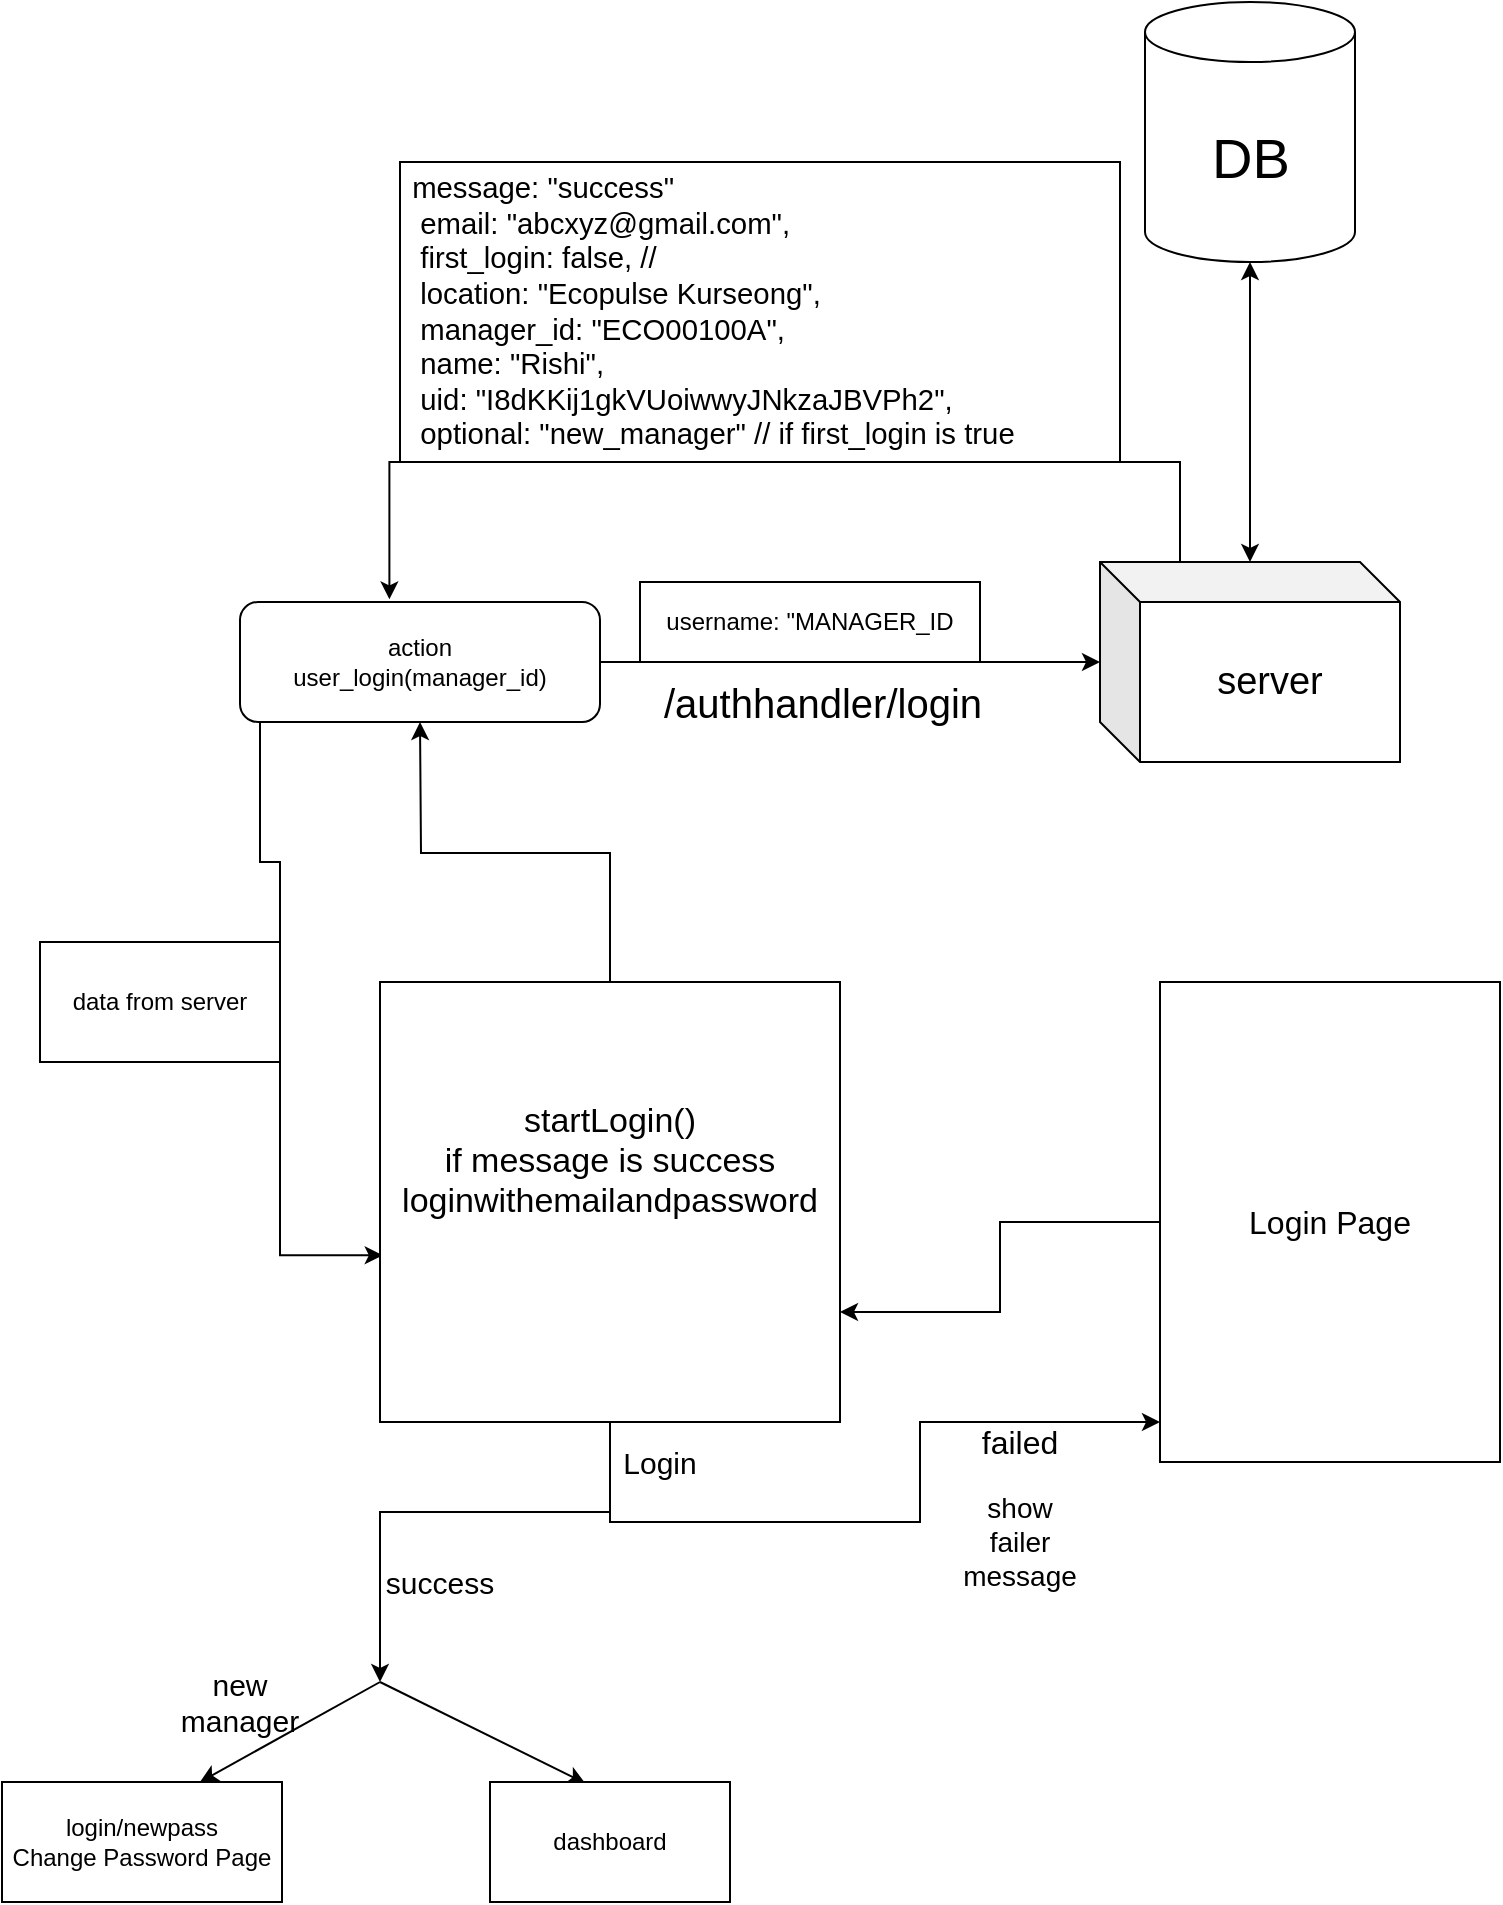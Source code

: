 <mxfile version="14.7.6" type="github">
  <diagram id="hv0O0bQGqx6V-EesGvCn" name="Page-1">
    <mxGraphModel dx="1730" dy="982" grid="1" gridSize="10" guides="1" tooltips="1" connect="1" arrows="1" fold="1" page="1" pageScale="1" pageWidth="850" pageHeight="1100" math="0" shadow="0">
      <root>
        <mxCell id="0" />
        <mxCell id="1" parent="0" />
        <mxCell id="ycUvaEFtshFAvuI_ldmJ-15" style="edgeStyle=orthogonalEdgeStyle;rounded=0;orthogonalLoop=1;jettySize=auto;html=1;entryX=0.415;entryY=-0.022;entryDx=0;entryDy=0;entryPerimeter=0;fontSize=12;" edge="1" parent="1" source="ycUvaEFtshFAvuI_ldmJ-1">
          <mxGeometry relative="1" as="geometry">
            <mxPoint x="254.7" y="338.68" as="targetPoint" />
            <Array as="points">
              <mxPoint x="650" y="270" />
              <mxPoint x="255" y="270" />
            </Array>
          </mxGeometry>
        </mxCell>
        <mxCell id="ycUvaEFtshFAvuI_ldmJ-1" value="&lt;font style=&quot;font-size: 19px&quot;&gt;server&lt;/font&gt;" style="shape=cube;whiteSpace=wrap;html=1;boundedLbl=1;backgroundOutline=1;darkOpacity=0.05;darkOpacity2=0.1;" vertex="1" parent="1">
          <mxGeometry x="610" y="320" width="150" height="100" as="geometry" />
        </mxCell>
        <mxCell id="ycUvaEFtshFAvuI_ldmJ-2" value="&lt;font style=&quot;font-size: 28px&quot;&gt;DB&lt;/font&gt;" style="shape=cylinder3;whiteSpace=wrap;html=1;boundedLbl=1;backgroundOutline=1;size=15;" vertex="1" parent="1">
          <mxGeometry x="632.5" y="40" width="105" height="130" as="geometry" />
        </mxCell>
        <mxCell id="ycUvaEFtshFAvuI_ldmJ-5" style="edgeStyle=orthogonalEdgeStyle;rounded=0;orthogonalLoop=1;jettySize=auto;html=1;entryX=1;entryY=0.75;entryDx=0;entryDy=0;" edge="1" parent="1" source="ycUvaEFtshFAvuI_ldmJ-3" target="ycUvaEFtshFAvuI_ldmJ-7">
          <mxGeometry relative="1" as="geometry">
            <mxPoint x="400" y="760.0" as="targetPoint" />
          </mxGeometry>
        </mxCell>
        <mxCell id="ycUvaEFtshFAvuI_ldmJ-3" value="Login Page" style="rounded=0;whiteSpace=wrap;html=1;fontSize=16;" vertex="1" parent="1">
          <mxGeometry x="640" y="530" width="170" height="240" as="geometry" />
        </mxCell>
        <mxCell id="ycUvaEFtshFAvuI_ldmJ-9" style="edgeStyle=orthogonalEdgeStyle;rounded=0;orthogonalLoop=1;jettySize=auto;html=1;" edge="1" parent="1" target="ycUvaEFtshFAvuI_ldmJ-1">
          <mxGeometry relative="1" as="geometry">
            <mxPoint x="360" y="370" as="sourcePoint" />
            <Array as="points">
              <mxPoint x="580" y="370" />
              <mxPoint x="580" y="370" />
            </Array>
          </mxGeometry>
        </mxCell>
        <mxCell id="ycUvaEFtshFAvuI_ldmJ-19" style="edgeStyle=orthogonalEdgeStyle;rounded=0;orthogonalLoop=1;jettySize=auto;html=1;entryX=0.006;entryY=0.621;entryDx=0;entryDy=0;entryPerimeter=0;fontSize=12;fontColor=#000000;" edge="1" parent="1" source="ycUvaEFtshFAvuI_ldmJ-4" target="ycUvaEFtshFAvuI_ldmJ-7">
          <mxGeometry relative="1" as="geometry">
            <Array as="points">
              <mxPoint x="190" y="470" />
              <mxPoint x="200" y="470" />
              <mxPoint x="200" y="667" />
            </Array>
          </mxGeometry>
        </mxCell>
        <mxCell id="ycUvaEFtshFAvuI_ldmJ-4" value="action&lt;br&gt;user_login(manager_id)" style="rounded=1;whiteSpace=wrap;html=1;" vertex="1" parent="1">
          <mxGeometry x="180" y="340" width="180" height="60" as="geometry" />
        </mxCell>
        <mxCell id="ycUvaEFtshFAvuI_ldmJ-8" style="edgeStyle=orthogonalEdgeStyle;rounded=0;orthogonalLoop=1;jettySize=auto;html=1;" edge="1" parent="1" source="ycUvaEFtshFAvuI_ldmJ-7">
          <mxGeometry relative="1" as="geometry">
            <mxPoint x="270" y="400" as="targetPoint" />
          </mxGeometry>
        </mxCell>
        <mxCell id="ycUvaEFtshFAvuI_ldmJ-21" style="edgeStyle=orthogonalEdgeStyle;rounded=0;orthogonalLoop=1;jettySize=auto;html=1;fontSize=12;fontColor=#000000;" edge="1" parent="1" source="ycUvaEFtshFAvuI_ldmJ-7">
          <mxGeometry relative="1" as="geometry">
            <mxPoint x="250" y="880" as="targetPoint" />
            <Array as="points">
              <mxPoint x="365" y="795" />
              <mxPoint x="250" y="795" />
              <mxPoint x="250" y="840" />
            </Array>
          </mxGeometry>
        </mxCell>
        <mxCell id="ycUvaEFtshFAvuI_ldmJ-22" style="edgeStyle=orthogonalEdgeStyle;rounded=0;orthogonalLoop=1;jettySize=auto;html=1;fontSize=12;fontColor=#000000;" edge="1" parent="1" source="ycUvaEFtshFAvuI_ldmJ-7">
          <mxGeometry relative="1" as="geometry">
            <mxPoint x="640" y="750" as="targetPoint" />
            <Array as="points">
              <mxPoint x="365" y="800" />
              <mxPoint x="520" y="800" />
            </Array>
          </mxGeometry>
        </mxCell>
        <mxCell id="ycUvaEFtshFAvuI_ldmJ-7" value="&lt;font style=&quot;font-size: 17px&quot;&gt;startLogin()&lt;br&gt;if message is success&lt;br&gt;loginwithemailandpassword&lt;br&gt;&lt;br&gt;&lt;br&gt;&lt;/font&gt;" style="rounded=0;whiteSpace=wrap;html=1;align=center;fontSize=17;" vertex="1" parent="1">
          <mxGeometry x="250" y="530" width="230" height="220" as="geometry" />
        </mxCell>
        <mxCell id="ycUvaEFtshFAvuI_ldmJ-11" value="" style="endArrow=classic;startArrow=classic;html=1;entryX=0.5;entryY=1;entryDx=0;entryDy=0;entryPerimeter=0;" edge="1" parent="1" source="ycUvaEFtshFAvuI_ldmJ-1" target="ycUvaEFtshFAvuI_ldmJ-2">
          <mxGeometry width="50" height="50" relative="1" as="geometry">
            <mxPoint x="680" y="240" as="sourcePoint" />
            <mxPoint x="730" y="190" as="targetPoint" />
          </mxGeometry>
        </mxCell>
        <mxCell id="ycUvaEFtshFAvuI_ldmJ-12" value="/authhandler/login&amp;nbsp;" style="text;html=1;strokeColor=none;fillColor=none;align=left;verticalAlign=middle;whiteSpace=wrap;rounded=0;fontSize=20;" vertex="1" parent="1">
          <mxGeometry x="390" y="380" width="40" height="20" as="geometry" />
        </mxCell>
        <mxCell id="ycUvaEFtshFAvuI_ldmJ-14" value="username: &quot;MANAGER_ID" style="rounded=0;whiteSpace=wrap;html=1;fontSize=12;align=center;" vertex="1" parent="1">
          <mxGeometry x="380" y="330" width="170" height="40" as="geometry" />
        </mxCell>
        <mxCell id="ycUvaEFtshFAvuI_ldmJ-16" value="&lt;span id=&quot;docs-internal-guid-f06b499e-7fff-c59e-ef22-961e910fe1fb&quot;&gt;&lt;span style=&quot;font-size: 11pt; font-family: consolas, sans-serif; vertical-align: baseline;&quot;&gt;&amp;nbsp;message: &lt;/span&gt;&lt;span style=&quot;font-size: 11pt; font-family: consolas, sans-serif; vertical-align: baseline;&quot;&gt;&quot;success&quot;&lt;/span&gt;&lt;span style=&quot;font-size: 11pt; font-family: consolas, sans-serif; vertical-align: baseline;&quot;&gt;&lt;br&gt;&lt;/span&gt;&lt;span style=&quot;font-size: 11pt; font-family: consolas, sans-serif; vertical-align: baseline;&quot;&gt;&amp;nbsp; email: &lt;/span&gt;&lt;span style=&quot;font-size: 11pt; font-family: consolas, sans-serif; vertical-align: baseline;&quot;&gt;&quot;abcxyz@gmail.com&quot;&lt;/span&gt;&lt;span style=&quot;font-size: 11pt; font-family: consolas, sans-serif; vertical-align: baseline;&quot;&gt;,&lt;/span&gt;&lt;span style=&quot;font-size: 11pt; font-family: consolas, sans-serif; vertical-align: baseline;&quot;&gt;&lt;br&gt;&lt;/span&gt;&lt;span style=&quot;font-size: 11pt; font-family: consolas, sans-serif; vertical-align: baseline;&quot;&gt;&amp;nbsp; first_login: &lt;/span&gt;&lt;span style=&quot;font-size: 11pt; font-family: consolas, sans-serif; vertical-align: baseline;&quot;&gt;false&lt;/span&gt;&lt;span style=&quot;font-size: 11pt; font-family: consolas, sans-serif; vertical-align: baseline;&quot;&gt;, // &lt;/span&gt;&lt;span style=&quot;font-size: 11pt; font-family: consolas, sans-serif; vertical-align: baseline;&quot;&gt;&lt;br&gt;&lt;/span&gt;&lt;span style=&quot;font-size: 11pt; font-family: consolas, sans-serif; vertical-align: baseline;&quot;&gt;&amp;nbsp; location: &lt;/span&gt;&lt;span style=&quot;font-size: 11pt; font-family: consolas, sans-serif; vertical-align: baseline;&quot;&gt;&quot;Ecopulse Kurseong&quot;&lt;/span&gt;&lt;span style=&quot;font-size: 11pt; font-family: consolas, sans-serif; vertical-align: baseline;&quot;&gt;,&lt;/span&gt;&lt;span style=&quot;font-size: 11pt; font-family: consolas, sans-serif; vertical-align: baseline;&quot;&gt;&lt;br&gt;&lt;/span&gt;&lt;span style=&quot;font-size: 11pt; font-family: consolas, sans-serif; vertical-align: baseline;&quot;&gt;&amp;nbsp; manager_id: &lt;/span&gt;&lt;span style=&quot;font-size: 11pt; font-family: consolas, sans-serif; vertical-align: baseline;&quot;&gt;&quot;ECO00100A&quot;&lt;/span&gt;&lt;span style=&quot;font-size: 11pt; font-family: consolas, sans-serif; vertical-align: baseline;&quot;&gt;,&lt;/span&gt;&lt;span style=&quot;font-size: 11pt; font-family: consolas, sans-serif; vertical-align: baseline;&quot;&gt;&lt;br&gt;&lt;/span&gt;&lt;span style=&quot;font-size: 11pt; font-family: consolas, sans-serif; vertical-align: baseline;&quot;&gt;&amp;nbsp; name: &lt;/span&gt;&lt;span style=&quot;font-size: 11pt; font-family: consolas, sans-serif; vertical-align: baseline;&quot;&gt;&quot;Rishi&quot;&lt;/span&gt;&lt;span style=&quot;font-size: 11pt; font-family: consolas, sans-serif; vertical-align: baseline;&quot;&gt;,&lt;/span&gt;&lt;span style=&quot;font-size: 11pt; font-family: consolas, sans-serif; vertical-align: baseline;&quot;&gt;&lt;br&gt;&lt;/span&gt;&lt;span style=&quot;font-size: 11pt; font-family: consolas, sans-serif; vertical-align: baseline;&quot;&gt;&amp;nbsp; uid: &lt;/span&gt;&lt;span style=&quot;font-size: 11pt; font-family: consolas, sans-serif; vertical-align: baseline;&quot;&gt;&quot;I8dKKij1gkVUoiwwyJNkzaJBVPh2&quot;&lt;/span&gt;&lt;span style=&quot;font-size: 11pt; font-family: consolas, sans-serif; vertical-align: baseline;&quot;&gt;,&lt;/span&gt;&lt;span style=&quot;font-size: 11pt; font-family: consolas, sans-serif; vertical-align: baseline;&quot;&gt;&lt;br&gt;&lt;/span&gt;&lt;span style=&quot;font-size: 11pt; font-family: consolas, sans-serif; vertical-align: baseline;&quot;&gt;&amp;nbsp; optional: &lt;/span&gt;&lt;span style=&quot;font-size: 11pt; font-family: consolas, sans-serif; vertical-align: baseline;&quot;&gt;&quot;new_manager&quot;&lt;/span&gt;&lt;span style=&quot;font-size: 11pt; font-family: consolas, sans-serif; vertical-align: baseline;&quot;&gt; // if first_login is &lt;/span&gt;&lt;span style=&quot;font-size: 11pt; font-family: consolas, sans-serif; vertical-align: baseline;&quot;&gt;true&lt;/span&gt;&lt;span style=&quot;font-size: 11pt; font-family: consolas, sans-serif; vertical-align: baseline;&quot;&gt;&lt;br&gt;&lt;/span&gt;&lt;/span&gt;" style="rounded=0;whiteSpace=wrap;html=1;fontSize=12;align=left;labelBackgroundColor=none;" vertex="1" parent="1">
          <mxGeometry x="260" y="120" width="360" height="150" as="geometry" />
        </mxCell>
        <mxCell id="ycUvaEFtshFAvuI_ldmJ-18" value="data from server" style="rounded=0;whiteSpace=wrap;html=1;labelBackgroundColor=none;fontSize=12;fontColor=#000000;align=center;" vertex="1" parent="1">
          <mxGeometry x="80" y="510" width="120" height="60" as="geometry" />
        </mxCell>
        <mxCell id="ycUvaEFtshFAvuI_ldmJ-23" value="Login" style="text;html=1;strokeColor=none;fillColor=none;align=center;verticalAlign=middle;whiteSpace=wrap;rounded=0;labelBackgroundColor=none;fontSize=15;fontColor=#000000;" vertex="1" parent="1">
          <mxGeometry x="370" y="760" width="40" height="20" as="geometry" />
        </mxCell>
        <mxCell id="ycUvaEFtshFAvuI_ldmJ-24" value="success" style="text;html=1;strokeColor=none;fillColor=none;align=center;verticalAlign=middle;whiteSpace=wrap;rounded=0;labelBackgroundColor=none;fontSize=15;fontColor=#000000;" vertex="1" parent="1">
          <mxGeometry x="260" y="820" width="40" height="20" as="geometry" />
        </mxCell>
        <mxCell id="ycUvaEFtshFAvuI_ldmJ-25" value="failed" style="text;html=1;strokeColor=none;fillColor=none;align=center;verticalAlign=middle;whiteSpace=wrap;rounded=0;labelBackgroundColor=none;fontSize=16;fontColor=#000000;" vertex="1" parent="1">
          <mxGeometry x="550" y="750" width="40" height="20" as="geometry" />
        </mxCell>
        <mxCell id="ycUvaEFtshFAvuI_ldmJ-26" value="" style="endArrow=classic;html=1;fontSize=12;fontColor=#000000;" edge="1" parent="1">
          <mxGeometry width="50" height="50" relative="1" as="geometry">
            <mxPoint x="250" y="880" as="sourcePoint" />
            <mxPoint x="160" y="930" as="targetPoint" />
          </mxGeometry>
        </mxCell>
        <mxCell id="ycUvaEFtshFAvuI_ldmJ-27" value="" style="endArrow=classic;html=1;fontSize=12;fontColor=#000000;entryX=0.397;entryY=0.011;entryDx=0;entryDy=0;entryPerimeter=0;" edge="1" parent="1" target="ycUvaEFtshFAvuI_ldmJ-30">
          <mxGeometry width="50" height="50" relative="1" as="geometry">
            <mxPoint x="250" y="880" as="sourcePoint" />
            <mxPoint x="330" y="910" as="targetPoint" />
          </mxGeometry>
        </mxCell>
        <mxCell id="ycUvaEFtshFAvuI_ldmJ-28" value="new manager" style="text;html=1;strokeColor=none;fillColor=none;align=center;verticalAlign=middle;whiteSpace=wrap;rounded=0;labelBackgroundColor=none;fontSize=15;fontColor=#000000;" vertex="1" parent="1">
          <mxGeometry x="160" y="880" width="40" height="20" as="geometry" />
        </mxCell>
        <mxCell id="ycUvaEFtshFAvuI_ldmJ-29" value="login/newpass&lt;br&gt;Change Password Page" style="rounded=0;whiteSpace=wrap;html=1;labelBackgroundColor=none;fontSize=12;fontColor=#000000;align=center;" vertex="1" parent="1">
          <mxGeometry x="61" y="930" width="140" height="60" as="geometry" />
        </mxCell>
        <mxCell id="ycUvaEFtshFAvuI_ldmJ-30" value="dashboard" style="rounded=0;whiteSpace=wrap;html=1;labelBackgroundColor=none;fontSize=12;fontColor=#000000;align=center;" vertex="1" parent="1">
          <mxGeometry x="305" y="930" width="120" height="60" as="geometry" />
        </mxCell>
        <mxCell id="ycUvaEFtshFAvuI_ldmJ-32" value="show failer message" style="text;html=1;strokeColor=none;fillColor=none;align=center;verticalAlign=middle;whiteSpace=wrap;rounded=0;labelBackgroundColor=none;fontSize=14;fontColor=#000000;" vertex="1" parent="1">
          <mxGeometry x="550" y="800" width="40" height="20" as="geometry" />
        </mxCell>
      </root>
    </mxGraphModel>
  </diagram>
</mxfile>
